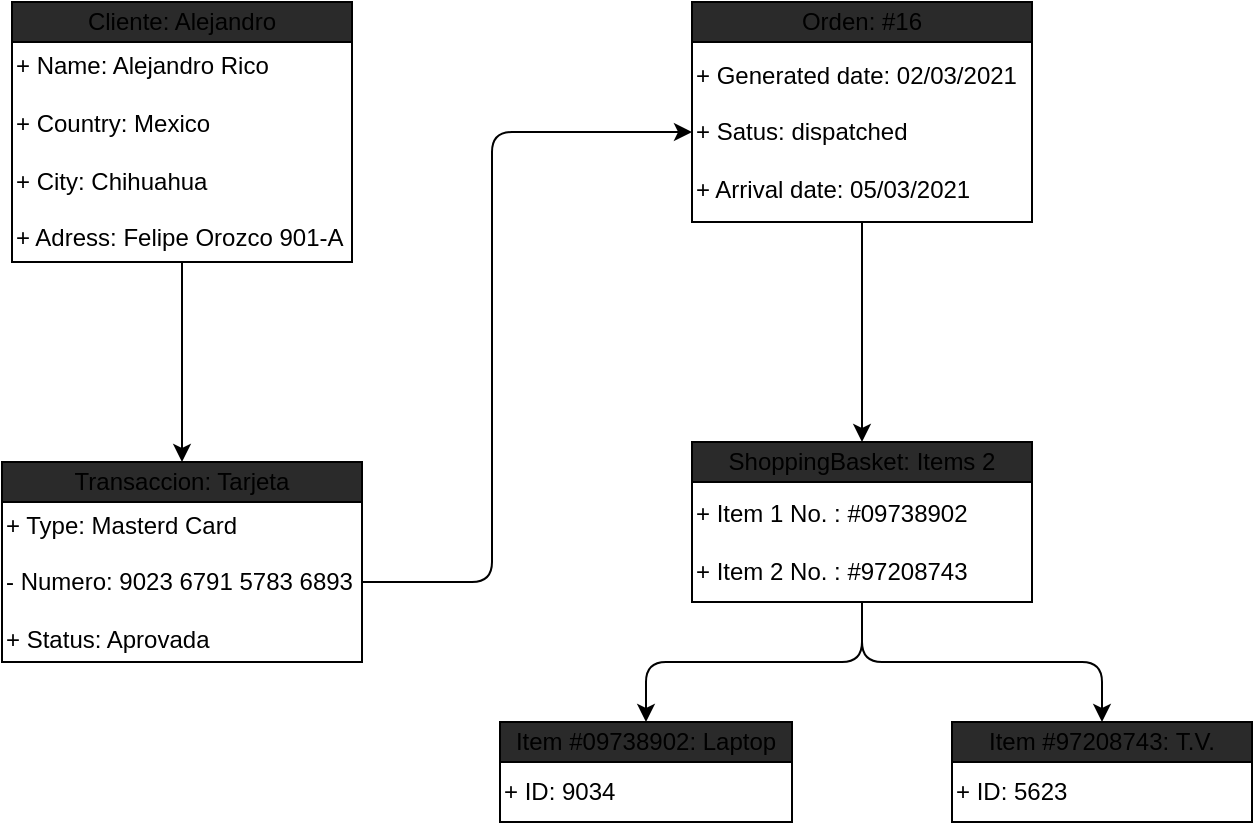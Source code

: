 <mxfile version="14.2.4" type="embed">
    <diagram id="6CtzWgGAWYebODuF4p_2" name="Página-1">
        <mxGraphModel dx="469" dy="279" grid="1" gridSize="10" guides="1" tooltips="1" connect="1" arrows="1" fold="1" page="1" pageScale="1" pageWidth="827" pageHeight="1169" background="none" math="0" shadow="0">
            <root>
                <mxCell id="0"/>
                <mxCell id="1" parent="0"/>
                <mxCell id="18" value="" style="edgeStyle=orthogonalEdgeStyle;rounded=0;orthogonalLoop=1;jettySize=auto;html=1;" edge="1" parent="1" source="2" target="5">
                    <mxGeometry relative="1" as="geometry"/>
                </mxCell>
                <mxCell id="2" value="+ Name: Alejandro Rico&lt;br&gt;&lt;br&gt;+ Country: Mexico&lt;br&gt;&lt;br&gt;+ City: Chihuahua&lt;br&gt;&lt;br&gt;+ Adress: Felipe Orozco 901-A" style="rounded=0;whiteSpace=wrap;html=1;align=left;" vertex="1" parent="1">
                    <mxGeometry x="100" y="130" width="170" height="110" as="geometry"/>
                </mxCell>
                <mxCell id="3" value="Cliente: Alejandro" style="rounded=0;whiteSpace=wrap;html=1;fillColor=#2a2a2a;gradientColor=none;" vertex="1" parent="1">
                    <mxGeometry x="100" y="110" width="170" height="20" as="geometry"/>
                </mxCell>
                <mxCell id="19" style="edgeStyle=orthogonalEdgeStyle;rounded=1;orthogonalLoop=1;jettySize=auto;html=1;entryX=0;entryY=0.5;entryDx=0;entryDy=0;" edge="1" parent="1" source="4" target="6">
                    <mxGeometry relative="1" as="geometry">
                        <Array as="points">
                            <mxPoint x="340" y="400"/>
                            <mxPoint x="340" y="175"/>
                        </Array>
                    </mxGeometry>
                </mxCell>
                <mxCell id="4" value="+ Type: Masterd Card&lt;br&gt;&lt;br&gt;- Numero: 9023 6791 5783 6893&lt;br&gt;&lt;br&gt;+ Status: Aprovada" style="rounded=0;whiteSpace=wrap;html=1;align=left;" vertex="1" parent="1">
                    <mxGeometry x="95" y="360" width="180" height="80" as="geometry"/>
                </mxCell>
                <mxCell id="5" value="Transaccion: Tarjeta" style="rounded=0;whiteSpace=wrap;html=1;fillColor=#2a2a2a;gradientColor=none;" vertex="1" parent="1">
                    <mxGeometry x="95" y="340" width="180" height="20" as="geometry"/>
                </mxCell>
                <mxCell id="21" value="" style="edgeStyle=orthogonalEdgeStyle;rounded=1;orthogonalLoop=1;jettySize=auto;html=1;" edge="1" parent="1" source="6" target="9">
                    <mxGeometry relative="1" as="geometry"/>
                </mxCell>
                <mxCell id="6" value="+ Generated date: 02/03/2021&lt;br&gt;&lt;br&gt;+ Satus: dispatched&lt;br&gt;&lt;br&gt;+ Arrival date: 05/03/2021" style="rounded=0;whiteSpace=wrap;html=1;align=left;" vertex="1" parent="1">
                    <mxGeometry x="440" y="130" width="170" height="90" as="geometry"/>
                </mxCell>
                <mxCell id="7" value="Orden: #16" style="rounded=0;whiteSpace=wrap;html=1;fillColor=#2a2a2a;gradientColor=none;" vertex="1" parent="1">
                    <mxGeometry x="440" y="110" width="170" height="20" as="geometry"/>
                </mxCell>
                <mxCell id="22" style="edgeStyle=orthogonalEdgeStyle;rounded=1;orthogonalLoop=1;jettySize=auto;html=1;entryX=0.5;entryY=0;entryDx=0;entryDy=0;" edge="1" parent="1" source="8" target="11">
                    <mxGeometry relative="1" as="geometry"/>
                </mxCell>
                <mxCell id="23" style="edgeStyle=orthogonalEdgeStyle;rounded=1;orthogonalLoop=1;jettySize=auto;html=1;entryX=0.5;entryY=0;entryDx=0;entryDy=0;" edge="1" parent="1" source="8" target="17">
                    <mxGeometry relative="1" as="geometry"/>
                </mxCell>
                <mxCell id="8" value="+ Item 1 No. : #09738902&lt;br&gt;&lt;br&gt;+ Item 2 No. : #97208743" style="rounded=0;whiteSpace=wrap;html=1;align=left;" vertex="1" parent="1">
                    <mxGeometry x="440" y="350" width="170" height="60" as="geometry"/>
                </mxCell>
                <mxCell id="9" value="ShoppingBasket: Items 2" style="rounded=0;whiteSpace=wrap;html=1;fillColor=#2a2a2a;gradientColor=none;" vertex="1" parent="1">
                    <mxGeometry x="440" y="330" width="170" height="20" as="geometry"/>
                </mxCell>
                <mxCell id="14" value="" style="group" vertex="1" connectable="0" parent="1">
                    <mxGeometry x="344" y="470" width="146" height="50" as="geometry"/>
                </mxCell>
                <mxCell id="10" value="+ ID: 9034" style="rounded=0;whiteSpace=wrap;html=1;align=left;" vertex="1" parent="14">
                    <mxGeometry y="20" width="146" height="30" as="geometry"/>
                </mxCell>
                <mxCell id="11" value="Item&amp;nbsp;&lt;span style=&quot;text-align: left&quot;&gt;#09738902&lt;/span&gt;: Laptop" style="rounded=0;whiteSpace=wrap;html=1;fillColor=#2a2a2a;gradientColor=none;" vertex="1" parent="14">
                    <mxGeometry width="146" height="20" as="geometry"/>
                </mxCell>
                <mxCell id="15" value="" style="group" vertex="1" connectable="0" parent="1">
                    <mxGeometry x="570" y="470" width="150" height="50" as="geometry"/>
                </mxCell>
                <mxCell id="16" value="+ ID: 5623" style="rounded=0;whiteSpace=wrap;html=1;align=left;" vertex="1" parent="15">
                    <mxGeometry y="20" width="150" height="30" as="geometry"/>
                </mxCell>
                <mxCell id="17" value="Item&amp;nbsp;&lt;span style=&quot;text-align: left&quot;&gt;#97208743:&amp;nbsp;&lt;/span&gt;T.V." style="rounded=0;whiteSpace=wrap;html=1;fillColor=#2a2a2a;gradientColor=none;" vertex="1" parent="15">
                    <mxGeometry width="150" height="20" as="geometry"/>
                </mxCell>
            </root>
        </mxGraphModel>
    </diagram>
</mxfile>